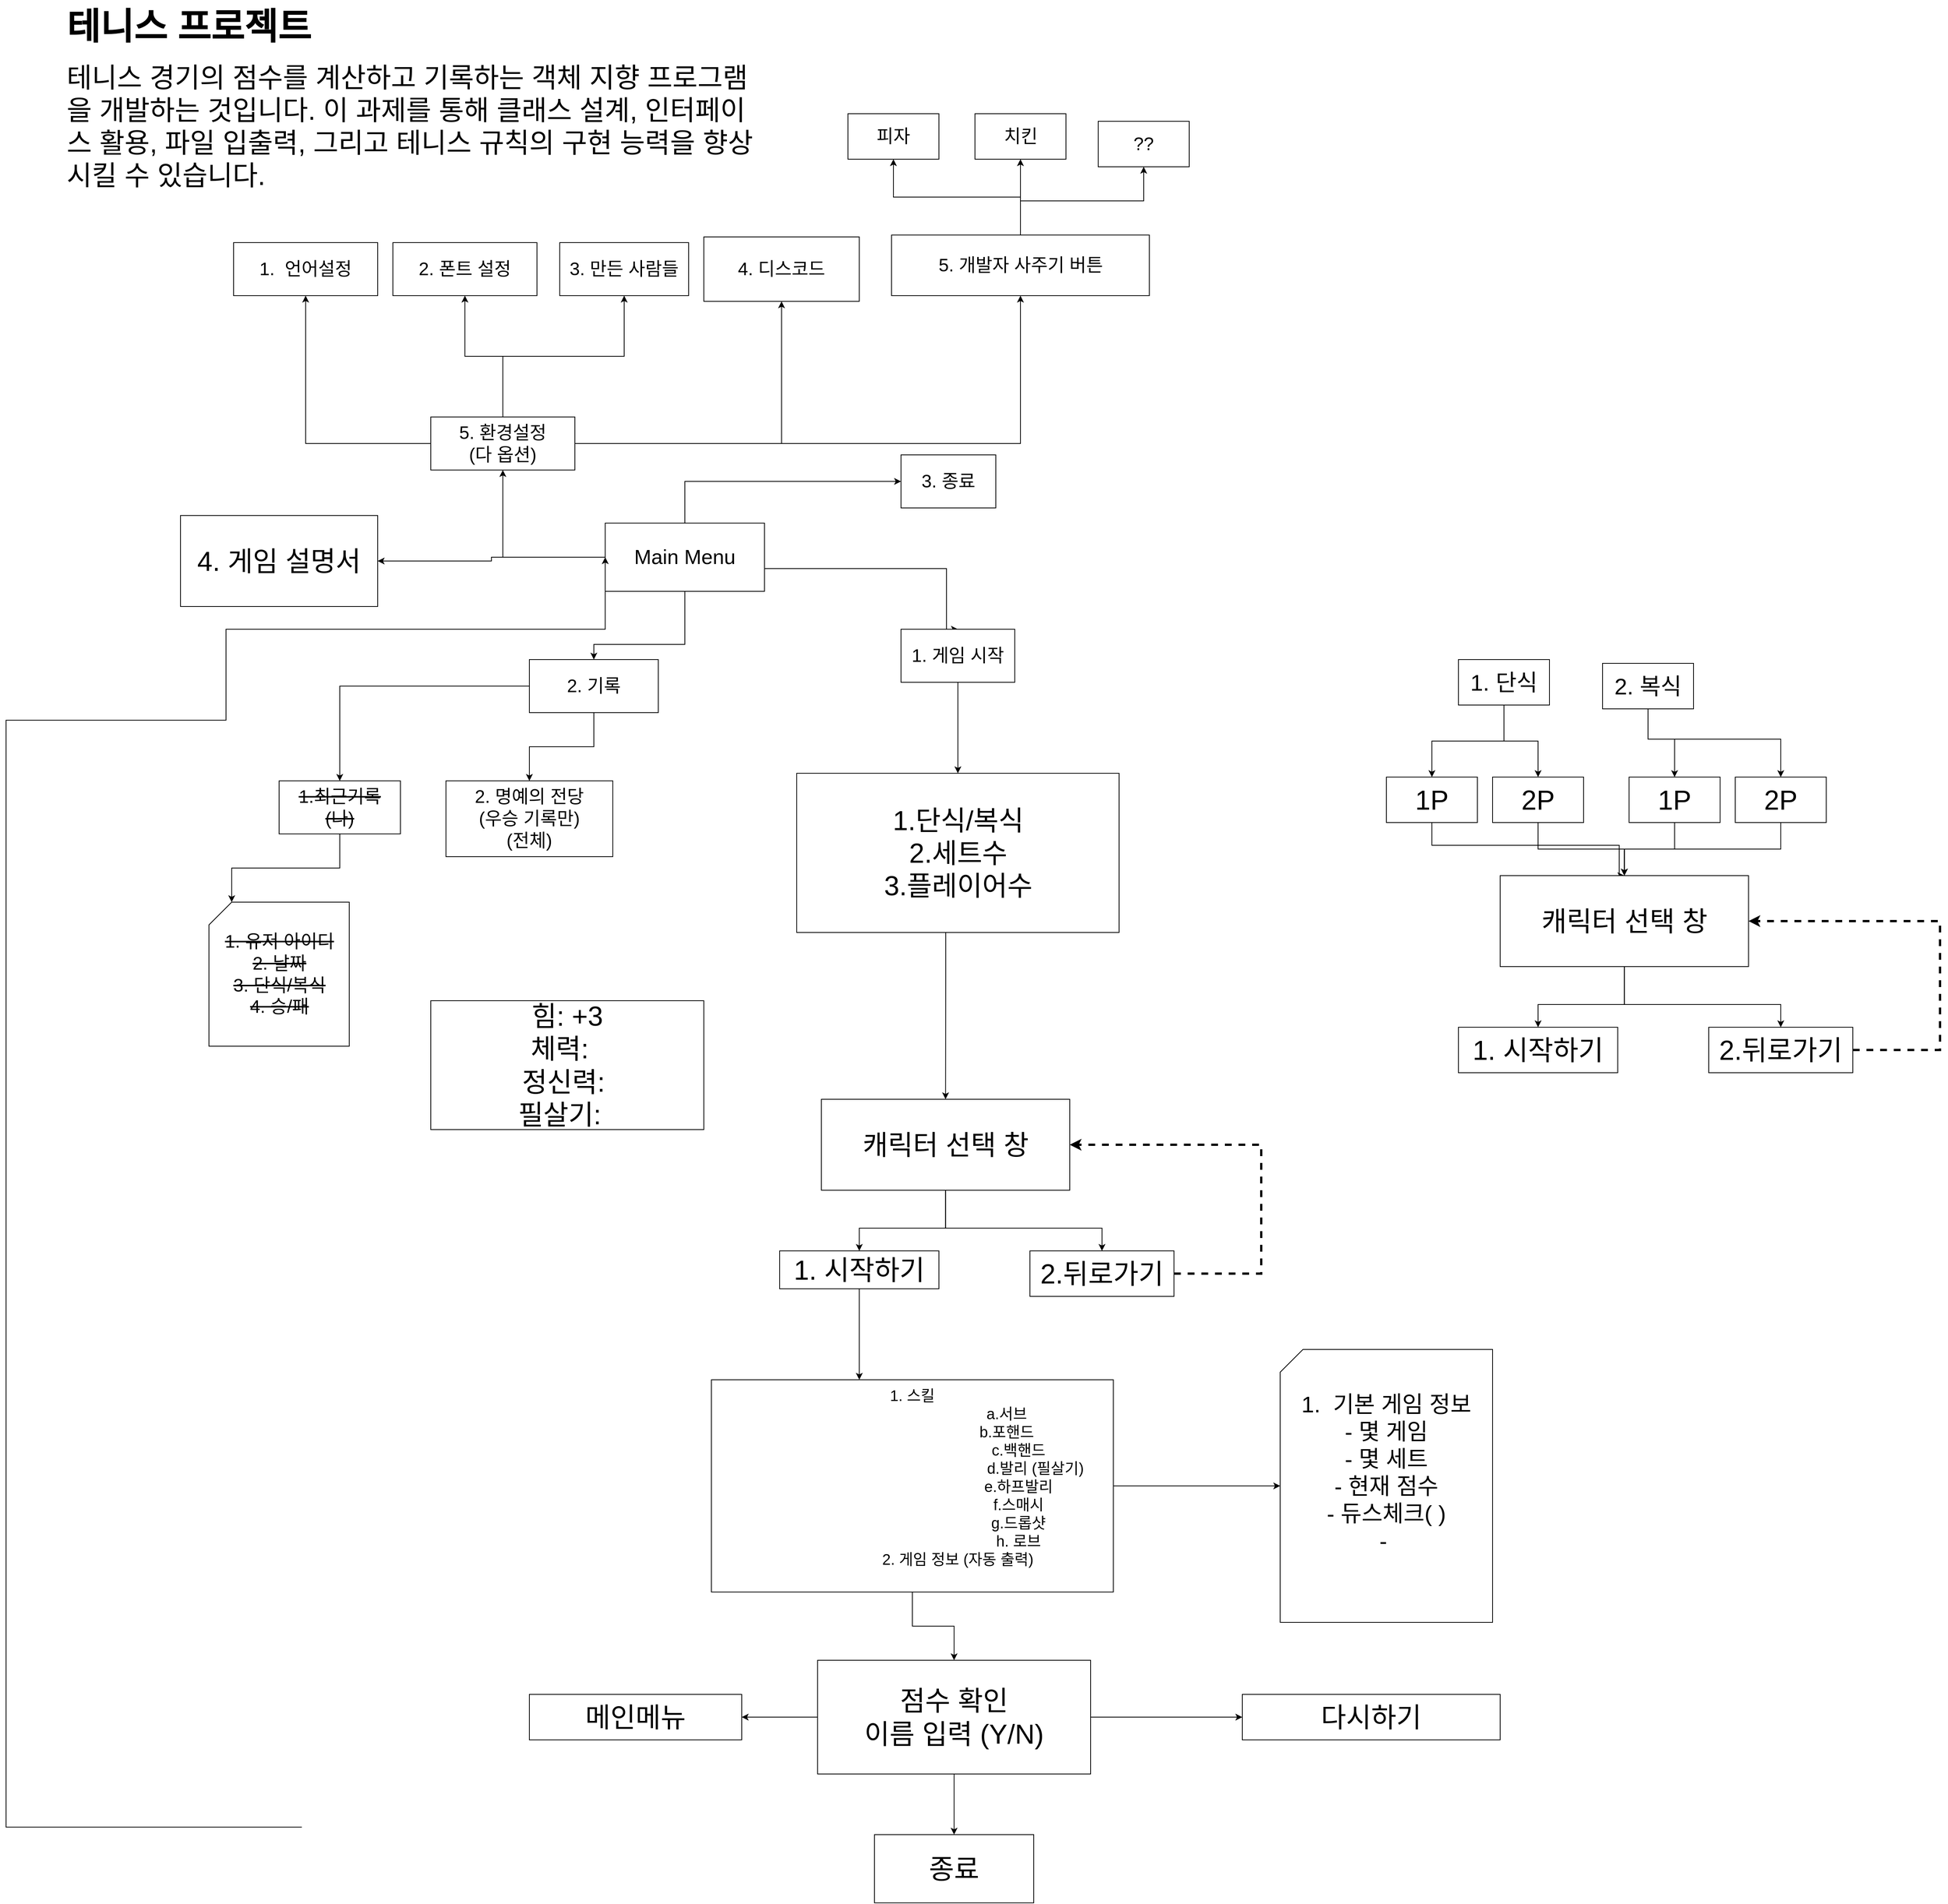 <mxfile version="24.6.5" type="device">
  <diagram name="Page-1" id="LSmw_QEp7wmHTSQ2WaIC">
    <mxGraphModel dx="2891" dy="2327" grid="1" gridSize="10" guides="1" tooltips="1" connect="1" arrows="1" fold="1" page="1" pageScale="1" pageWidth="827" pageHeight="1169" math="0" shadow="0">
      <root>
        <mxCell id="0" />
        <mxCell id="1" parent="0" />
        <mxCell id="KbpGXaWu8zddsX8kKmAL-3" style="edgeStyle=orthogonalEdgeStyle;rounded=0;orthogonalLoop=1;jettySize=auto;html=1;entryX=0.5;entryY=0;entryDx=0;entryDy=0;" edge="1" parent="1" source="KbpGXaWu8zddsX8kKmAL-1" target="KbpGXaWu8zddsX8kKmAL-5">
          <mxGeometry relative="1" as="geometry">
            <mxPoint x="345" y="250" as="targetPoint" />
            <Array as="points">
              <mxPoint x="345" y="230" />
              <mxPoint x="225" y="230" />
            </Array>
          </mxGeometry>
        </mxCell>
        <mxCell id="KbpGXaWu8zddsX8kKmAL-6" style="edgeStyle=orthogonalEdgeStyle;rounded=0;orthogonalLoop=1;jettySize=auto;html=1;exitX=1;exitY=0.5;exitDx=0;exitDy=0;entryX=0.5;entryY=0;entryDx=0;entryDy=0;" edge="1" parent="1" target="KbpGXaWu8zddsX8kKmAL-9">
          <mxGeometry relative="1" as="geometry">
            <mxPoint x="450" y="130" as="sourcePoint" />
            <mxPoint x="680" y="310" as="targetPoint" />
            <Array as="points">
              <mxPoint x="690" y="130" />
              <mxPoint x="690" y="265" />
              <mxPoint x="680" y="265" />
            </Array>
          </mxGeometry>
        </mxCell>
        <mxCell id="KbpGXaWu8zddsX8kKmAL-7" style="edgeStyle=orthogonalEdgeStyle;rounded=0;orthogonalLoop=1;jettySize=auto;html=1;entryX=0;entryY=0.5;entryDx=0;entryDy=0;" edge="1" parent="1" source="KbpGXaWu8zddsX8kKmAL-1" target="KbpGXaWu8zddsX8kKmAL-8">
          <mxGeometry relative="1" as="geometry">
            <mxPoint x="520" y="250" as="targetPoint" />
            <Array as="points">
              <mxPoint x="345" y="15" />
            </Array>
          </mxGeometry>
        </mxCell>
        <mxCell id="KbpGXaWu8zddsX8kKmAL-18" value="" style="edgeStyle=orthogonalEdgeStyle;rounded=0;orthogonalLoop=1;jettySize=auto;html=1;" edge="1" parent="1" source="KbpGXaWu8zddsX8kKmAL-1" target="KbpGXaWu8zddsX8kKmAL-17">
          <mxGeometry relative="1" as="geometry" />
        </mxCell>
        <mxCell id="KbpGXaWu8zddsX8kKmAL-34" style="edgeStyle=orthogonalEdgeStyle;rounded=0;orthogonalLoop=1;jettySize=auto;html=1;" edge="1" parent="1" source="KbpGXaWu8zddsX8kKmAL-1" target="KbpGXaWu8zddsX8kKmAL-35">
          <mxGeometry relative="1" as="geometry">
            <mxPoint x="-160" y="150" as="targetPoint" />
          </mxGeometry>
        </mxCell>
        <mxCell id="KbpGXaWu8zddsX8kKmAL-1" value="&lt;font style=&quot;font-size: 27px;&quot;&gt;Main Menu&lt;/font&gt;" style="rounded=0;whiteSpace=wrap;html=1;" vertex="1" parent="1">
          <mxGeometry x="240" y="70" width="210" height="90" as="geometry" />
        </mxCell>
        <mxCell id="KbpGXaWu8zddsX8kKmAL-13" value="" style="edgeStyle=orthogonalEdgeStyle;rounded=0;orthogonalLoop=1;jettySize=auto;html=1;" edge="1" parent="1" source="KbpGXaWu8zddsX8kKmAL-5" target="KbpGXaWu8zddsX8kKmAL-12">
          <mxGeometry relative="1" as="geometry" />
        </mxCell>
        <mxCell id="KbpGXaWu8zddsX8kKmAL-16" value="" style="edgeStyle=orthogonalEdgeStyle;rounded=0;orthogonalLoop=1;jettySize=auto;html=1;" edge="1" parent="1" source="KbpGXaWu8zddsX8kKmAL-5" target="KbpGXaWu8zddsX8kKmAL-15">
          <mxGeometry relative="1" as="geometry" />
        </mxCell>
        <mxCell id="KbpGXaWu8zddsX8kKmAL-5" value="&lt;font style=&quot;font-size: 24px;&quot;&gt;2. 기록&lt;/font&gt;" style="rounded=0;whiteSpace=wrap;html=1;" vertex="1" parent="1">
          <mxGeometry x="140" y="250" width="170" height="70" as="geometry" />
        </mxCell>
        <mxCell id="KbpGXaWu8zddsX8kKmAL-8" value="&lt;font style=&quot;font-size: 24px;&quot;&gt;3. 종료&lt;/font&gt;" style="rounded=0;whiteSpace=wrap;html=1;" vertex="1" parent="1">
          <mxGeometry x="630" y="-20" width="125" height="70" as="geometry" />
        </mxCell>
        <mxCell id="KbpGXaWu8zddsX8kKmAL-66" style="edgeStyle=orthogonalEdgeStyle;rounded=0;orthogonalLoop=1;jettySize=auto;html=1;entryX=0.5;entryY=0;entryDx=0;entryDy=0;" edge="1" parent="1" source="KbpGXaWu8zddsX8kKmAL-9" target="KbpGXaWu8zddsX8kKmAL-132">
          <mxGeometry relative="1" as="geometry">
            <mxPoint x="705" y="420" as="targetPoint" />
          </mxGeometry>
        </mxCell>
        <mxCell id="KbpGXaWu8zddsX8kKmAL-9" value="&lt;font style=&quot;font-size: 24px;&quot;&gt;1. 게임 시작&lt;/font&gt;" style="rounded=0;whiteSpace=wrap;html=1;" vertex="1" parent="1">
          <mxGeometry x="630" y="210" width="150" height="70" as="geometry" />
        </mxCell>
        <mxCell id="KbpGXaWu8zddsX8kKmAL-12" value="&lt;div&gt;&lt;font style=&quot;font-size: 24px;&quot;&gt;&lt;strike&gt;1.최근기록&lt;/strike&gt;&lt;/font&gt;&lt;/div&gt;&lt;div&gt;&lt;font style=&quot;font-size: 24px;&quot;&gt;&lt;strike&gt;(나)&lt;/strike&gt;&lt;/font&gt;&lt;/div&gt;" style="rounded=0;whiteSpace=wrap;html=1;" vertex="1" parent="1">
          <mxGeometry x="-190" y="410" width="160" height="70" as="geometry" />
        </mxCell>
        <mxCell id="KbpGXaWu8zddsX8kKmAL-15" value="&lt;div style=&quot;font-size: 24px;&quot;&gt;2. 명예의 전당&lt;/div&gt;&lt;div style=&quot;font-size: 24px;&quot;&gt;(우승 기록만)&lt;/div&gt;&lt;div style=&quot;font-size: 24px;&quot;&gt;(전체)&lt;/div&gt;" style="rounded=0;whiteSpace=wrap;html=1;" vertex="1" parent="1">
          <mxGeometry x="30" y="410" width="220" height="100" as="geometry" />
        </mxCell>
        <mxCell id="KbpGXaWu8zddsX8kKmAL-22" value="" style="edgeStyle=orthogonalEdgeStyle;rounded=0;orthogonalLoop=1;jettySize=auto;html=1;" edge="1" parent="1" source="KbpGXaWu8zddsX8kKmAL-17" target="KbpGXaWu8zddsX8kKmAL-21">
          <mxGeometry relative="1" as="geometry" />
        </mxCell>
        <mxCell id="KbpGXaWu8zddsX8kKmAL-25" style="edgeStyle=orthogonalEdgeStyle;rounded=0;orthogonalLoop=1;jettySize=auto;html=1;" edge="1" parent="1" source="KbpGXaWu8zddsX8kKmAL-17" target="KbpGXaWu8zddsX8kKmAL-24">
          <mxGeometry relative="1" as="geometry" />
        </mxCell>
        <mxCell id="KbpGXaWu8zddsX8kKmAL-29" value="" style="edgeStyle=orthogonalEdgeStyle;rounded=0;orthogonalLoop=1;jettySize=auto;html=1;" edge="1" parent="1" source="KbpGXaWu8zddsX8kKmAL-17" target="KbpGXaWu8zddsX8kKmAL-28">
          <mxGeometry relative="1" as="geometry" />
        </mxCell>
        <mxCell id="KbpGXaWu8zddsX8kKmAL-30" style="edgeStyle=orthogonalEdgeStyle;rounded=0;orthogonalLoop=1;jettySize=auto;html=1;" edge="1" parent="1" source="KbpGXaWu8zddsX8kKmAL-17" target="KbpGXaWu8zddsX8kKmAL-31">
          <mxGeometry relative="1" as="geometry">
            <mxPoint x="810" y="-140.0" as="targetPoint" />
          </mxGeometry>
        </mxCell>
        <mxCell id="KbpGXaWu8zddsX8kKmAL-36" style="edgeStyle=orthogonalEdgeStyle;rounded=0;orthogonalLoop=1;jettySize=auto;html=1;" edge="1" parent="1" source="KbpGXaWu8zddsX8kKmAL-17" target="KbpGXaWu8zddsX8kKmAL-37">
          <mxGeometry relative="1" as="geometry">
            <mxPoint x="720" y="-220.0" as="targetPoint" />
          </mxGeometry>
        </mxCell>
        <mxCell id="KbpGXaWu8zddsX8kKmAL-17" value="&lt;span style=&quot;font-size: 24px;&quot;&gt;5. 환경설정&lt;/span&gt;&lt;div&gt;&lt;span style=&quot;font-size: 24px;&quot;&gt;(다 옵션)&lt;/span&gt;&lt;/div&gt;" style="rounded=0;whiteSpace=wrap;html=1;" vertex="1" parent="1">
          <mxGeometry x="10" y="-70" width="190" height="70" as="geometry" />
        </mxCell>
        <mxCell id="KbpGXaWu8zddsX8kKmAL-21" value="&lt;font style=&quot;font-size: 24px;&quot;&gt;1.&amp;nbsp; 언어설정&lt;/font&gt;" style="rounded=0;whiteSpace=wrap;html=1;" vertex="1" parent="1">
          <mxGeometry x="-250" y="-300" width="190" height="70" as="geometry" />
        </mxCell>
        <mxCell id="KbpGXaWu8zddsX8kKmAL-24" value="&lt;font style=&quot;font-size: 24px;&quot;&gt;2. 폰트 설정&lt;/font&gt;" style="rounded=0;whiteSpace=wrap;html=1;" vertex="1" parent="1">
          <mxGeometry x="-40" y="-300" width="190" height="70" as="geometry" />
        </mxCell>
        <mxCell id="KbpGXaWu8zddsX8kKmAL-28" value="&lt;font style=&quot;font-size: 24px;&quot;&gt;3. 만든 사람들&lt;/font&gt;" style="whiteSpace=wrap;html=1;rounded=0;" vertex="1" parent="1">
          <mxGeometry x="180" y="-300" width="170" height="70" as="geometry" />
        </mxCell>
        <mxCell id="KbpGXaWu8zddsX8kKmAL-31" value="&lt;font style=&quot;font-size: 24px;&quot;&gt;4. 디스코드&lt;/font&gt;" style="rounded=0;whiteSpace=wrap;html=1;" vertex="1" parent="1">
          <mxGeometry x="370" y="-307.5" width="205" height="85" as="geometry" />
        </mxCell>
        <mxCell id="KbpGXaWu8zddsX8kKmAL-35" value="&lt;font style=&quot;font-size: 36px;&quot;&gt;4. 게임 설명서&lt;/font&gt;" style="rounded=0;whiteSpace=wrap;html=1;" vertex="1" parent="1">
          <mxGeometry x="-320" y="60" width="260" height="120" as="geometry" />
        </mxCell>
        <mxCell id="KbpGXaWu8zddsX8kKmAL-40" style="edgeStyle=orthogonalEdgeStyle;rounded=0;orthogonalLoop=1;jettySize=auto;html=1;" edge="1" parent="1" source="KbpGXaWu8zddsX8kKmAL-37" target="KbpGXaWu8zddsX8kKmAL-41">
          <mxGeometry relative="1" as="geometry">
            <mxPoint x="620" y="-440" as="targetPoint" />
          </mxGeometry>
        </mxCell>
        <mxCell id="KbpGXaWu8zddsX8kKmAL-42" style="edgeStyle=orthogonalEdgeStyle;rounded=0;orthogonalLoop=1;jettySize=auto;html=1;" edge="1" parent="1" source="KbpGXaWu8zddsX8kKmAL-37" target="KbpGXaWu8zddsX8kKmAL-43">
          <mxGeometry relative="1" as="geometry">
            <mxPoint x="787.5" y="-420.0" as="targetPoint" />
          </mxGeometry>
        </mxCell>
        <mxCell id="KbpGXaWu8zddsX8kKmAL-44" style="edgeStyle=orthogonalEdgeStyle;rounded=0;orthogonalLoop=1;jettySize=auto;html=1;" edge="1" parent="1" source="KbpGXaWu8zddsX8kKmAL-37" target="KbpGXaWu8zddsX8kKmAL-45">
          <mxGeometry relative="1" as="geometry">
            <mxPoint x="940" y="-410.0" as="targetPoint" />
          </mxGeometry>
        </mxCell>
        <mxCell id="KbpGXaWu8zddsX8kKmAL-37" value="&lt;font style=&quot;font-size: 24px;&quot;&gt;5. 개발자 사주기 버튼&lt;/font&gt;" style="rounded=0;whiteSpace=wrap;html=1;" vertex="1" parent="1">
          <mxGeometry x="617.5" y="-310" width="340" height="80" as="geometry" />
        </mxCell>
        <mxCell id="KbpGXaWu8zddsX8kKmAL-41" value="&lt;font style=&quot;font-size: 24px;&quot;&gt;피자&lt;/font&gt;" style="rounded=0;whiteSpace=wrap;html=1;" vertex="1" parent="1">
          <mxGeometry x="560" y="-470" width="120" height="60" as="geometry" />
        </mxCell>
        <mxCell id="KbpGXaWu8zddsX8kKmAL-43" value="&lt;font style=&quot;font-size: 24px;&quot;&gt;치킨&lt;/font&gt;" style="rounded=0;whiteSpace=wrap;html=1;" vertex="1" parent="1">
          <mxGeometry x="727.5" y="-470.0" width="120" height="60" as="geometry" />
        </mxCell>
        <mxCell id="KbpGXaWu8zddsX8kKmAL-45" value="&lt;font style=&quot;font-size: 24px;&quot;&gt;??&lt;/font&gt;" style="rounded=0;whiteSpace=wrap;html=1;" vertex="1" parent="1">
          <mxGeometry x="890" y="-460.0" width="120" height="60" as="geometry" />
        </mxCell>
        <mxCell id="KbpGXaWu8zddsX8kKmAL-48" value="&lt;font style=&quot;font-size: 24px;&quot;&gt;&lt;strike&gt;1. 유저 아이디&lt;/strike&gt;&lt;/font&gt;&lt;div&gt;&lt;font style=&quot;font-size: 24px;&quot;&gt;&lt;strike&gt;2. 날짜&lt;/strike&gt;&lt;/font&gt;&lt;/div&gt;&lt;div&gt;&lt;font style=&quot;font-size: 24px;&quot;&gt;&lt;strike&gt;3. 단식/복식&lt;/strike&gt;&lt;/font&gt;&lt;/div&gt;&lt;div&gt;&lt;font style=&quot;font-size: 24px;&quot;&gt;&lt;strike&gt;4. 승/패&lt;/strike&gt;&lt;/font&gt;&lt;/div&gt;" style="shape=card;whiteSpace=wrap;html=1;" vertex="1" parent="1">
          <mxGeometry x="-282.5" y="570" width="185" height="190" as="geometry" />
        </mxCell>
        <mxCell id="KbpGXaWu8zddsX8kKmAL-49" style="edgeStyle=orthogonalEdgeStyle;rounded=0;orthogonalLoop=1;jettySize=auto;html=1;entryX=0;entryY=0;entryDx=30;entryDy=0;entryPerimeter=0;" edge="1" parent="1" source="KbpGXaWu8zddsX8kKmAL-12" target="KbpGXaWu8zddsX8kKmAL-48">
          <mxGeometry relative="1" as="geometry" />
        </mxCell>
        <mxCell id="KbpGXaWu8zddsX8kKmAL-53" value="&lt;h1 style=&quot;margin-top: 0px;&quot;&gt;&lt;span style=&quot;font-size: 48px;&quot;&gt;테니스 프로젝트&lt;/span&gt;&lt;/h1&gt;&lt;p&gt;&lt;span style=&quot;font-size: 36px;&quot;&gt;테니스 경기의 점수를 계산하고 기록하는 객체 지향 프로그램을 개발하는 것입니다. 이 과제를 통해 클래스 설계, 인터페이스 활용, 파일 입출력, 그리고 테니스 규칙의 구현 능력을 향상시킬 수 있습니다.&lt;/span&gt;&lt;br&gt;&lt;/p&gt;" style="text;html=1;whiteSpace=wrap;overflow=hidden;rounded=0;" vertex="1" parent="1">
          <mxGeometry x="-472.5" y="-620" width="922.5" height="270" as="geometry" />
        </mxCell>
        <mxCell id="KbpGXaWu8zddsX8kKmAL-77" value="&lt;div&gt;&lt;font style=&quot;font-size: 36px;&quot;&gt;&lt;br&gt;&lt;/font&gt;&lt;/div&gt;&lt;font style=&quot;font-size: 36px;&quot;&gt;힘: +3&lt;/font&gt;&lt;div style=&quot;font-size: 36px;&quot;&gt;&lt;font style=&quot;font-size: 36px;&quot;&gt;체력:&amp;nbsp;&amp;nbsp;&lt;/font&gt;&lt;/div&gt;&lt;div style=&quot;font-size: 36px;&quot;&gt;&lt;font style=&quot;font-size: 36px;&quot;&gt;정신력:&amp;nbsp;&lt;/font&gt;&lt;/div&gt;&lt;div style=&quot;font-size: 36px;&quot;&gt;&lt;span style=&quot;background-color: initial;&quot;&gt;필살기:&amp;nbsp;&amp;nbsp;&lt;/span&gt;&lt;/div&gt;&lt;div style=&quot;font-size: 36px;&quot;&gt;&lt;font style=&quot;font-size: 36px;&quot;&gt;&lt;br&gt;&lt;/font&gt;&lt;/div&gt;" style="whiteSpace=wrap;html=1;" vertex="1" parent="1">
          <mxGeometry x="10" y="700" width="360" height="170" as="geometry" />
        </mxCell>
        <mxCell id="KbpGXaWu8zddsX8kKmAL-85" style="edgeStyle=orthogonalEdgeStyle;rounded=0;orthogonalLoop=1;jettySize=auto;html=1;" edge="1" parent="1" source="KbpGXaWu8zddsX8kKmAL-78" target="KbpGXaWu8zddsX8kKmAL-86">
          <mxGeometry relative="1" as="geometry">
            <mxPoint x="585" y="1080" as="targetPoint" />
            <Array as="points">
              <mxPoint x="689" y="1000" />
              <mxPoint x="575" y="1000" />
            </Array>
          </mxGeometry>
        </mxCell>
        <mxCell id="KbpGXaWu8zddsX8kKmAL-89" style="edgeStyle=orthogonalEdgeStyle;rounded=0;orthogonalLoop=1;jettySize=auto;html=1;entryX=0.5;entryY=0;entryDx=0;entryDy=0;" edge="1" parent="1" source="KbpGXaWu8zddsX8kKmAL-78" target="KbpGXaWu8zddsX8kKmAL-90">
          <mxGeometry relative="1" as="geometry">
            <mxPoint x="1185" y="1070" as="targetPoint" />
            <Array as="points">
              <mxPoint x="689" y="1000" />
              <mxPoint x="895" y="1000" />
            </Array>
          </mxGeometry>
        </mxCell>
        <mxCell id="KbpGXaWu8zddsX8kKmAL-78" value="&lt;font style=&quot;font-size: 36px;&quot;&gt;캐릭터 선택 창&lt;/font&gt;" style="whiteSpace=wrap;html=1;" vertex="1" parent="1">
          <mxGeometry x="525" y="830" width="327.5" height="120" as="geometry" />
        </mxCell>
        <mxCell id="KbpGXaWu8zddsX8kKmAL-136" style="edgeStyle=orthogonalEdgeStyle;rounded=0;orthogonalLoop=1;jettySize=auto;html=1;" edge="1" parent="1" source="KbpGXaWu8zddsX8kKmAL-86" target="KbpGXaWu8zddsX8kKmAL-137">
          <mxGeometry relative="1" as="geometry">
            <mxPoint x="575" y="1370" as="targetPoint" />
            <Array as="points">
              <mxPoint x="575" y="1230" />
              <mxPoint x="580" y="1230" />
            </Array>
          </mxGeometry>
        </mxCell>
        <mxCell id="KbpGXaWu8zddsX8kKmAL-86" value="&lt;font style=&quot;font-size: 36px;&quot;&gt;1. 시작하기&lt;/font&gt;" style="rounded=0;whiteSpace=wrap;html=1;" vertex="1" parent="1">
          <mxGeometry x="470" y="1030" width="210" height="50" as="geometry" />
        </mxCell>
        <mxCell id="KbpGXaWu8zddsX8kKmAL-91" style="edgeStyle=orthogonalEdgeStyle;rounded=0;orthogonalLoop=1;jettySize=auto;html=1;entryX=1;entryY=0.5;entryDx=0;entryDy=0;strokeWidth=3;dashed=1;" edge="1" parent="1" source="KbpGXaWu8zddsX8kKmAL-90" target="KbpGXaWu8zddsX8kKmAL-78">
          <mxGeometry relative="1" as="geometry">
            <Array as="points">
              <mxPoint x="1105" y="1060" />
              <mxPoint x="1105" y="890" />
            </Array>
          </mxGeometry>
        </mxCell>
        <mxCell id="KbpGXaWu8zddsX8kKmAL-90" value="&lt;font style=&quot;font-size: 36px;&quot;&gt;2.뒤로가기&lt;/font&gt;" style="rounded=0;whiteSpace=wrap;html=1;" vertex="1" parent="1">
          <mxGeometry x="800" y="1030" width="190" height="60" as="geometry" />
        </mxCell>
        <mxCell id="KbpGXaWu8zddsX8kKmAL-112" style="edgeStyle=orthogonalEdgeStyle;rounded=0;orthogonalLoop=1;jettySize=auto;html=1;" edge="1" parent="1" source="KbpGXaWu8zddsX8kKmAL-114" target="KbpGXaWu8zddsX8kKmAL-119">
          <mxGeometry relative="1" as="geometry" />
        </mxCell>
        <mxCell id="KbpGXaWu8zddsX8kKmAL-113" style="edgeStyle=orthogonalEdgeStyle;rounded=0;orthogonalLoop=1;jettySize=auto;html=1;" edge="1" parent="1" source="KbpGXaWu8zddsX8kKmAL-114" target="KbpGXaWu8zddsX8kKmAL-121">
          <mxGeometry relative="1" as="geometry" />
        </mxCell>
        <mxCell id="KbpGXaWu8zddsX8kKmAL-114" value="&lt;font style=&quot;font-size: 30px;&quot;&gt;1. 단식&lt;/font&gt;" style="rounded=0;whiteSpace=wrap;html=1;" vertex="1" parent="1">
          <mxGeometry x="1365" y="250" width="120" height="60" as="geometry" />
        </mxCell>
        <mxCell id="KbpGXaWu8zddsX8kKmAL-115" style="edgeStyle=orthogonalEdgeStyle;rounded=0;orthogonalLoop=1;jettySize=auto;html=1;entryX=0.5;entryY=0;entryDx=0;entryDy=0;" edge="1" parent="1" source="KbpGXaWu8zddsX8kKmAL-117" target="KbpGXaWu8zddsX8kKmAL-123">
          <mxGeometry relative="1" as="geometry">
            <Array as="points">
              <mxPoint x="1615" y="355" />
              <mxPoint x="1650" y="355" />
            </Array>
          </mxGeometry>
        </mxCell>
        <mxCell id="KbpGXaWu8zddsX8kKmAL-116" style="edgeStyle=orthogonalEdgeStyle;rounded=0;orthogonalLoop=1;jettySize=auto;html=1;entryX=0.5;entryY=0;entryDx=0;entryDy=0;" edge="1" parent="1" source="KbpGXaWu8zddsX8kKmAL-117" target="KbpGXaWu8zddsX8kKmAL-125">
          <mxGeometry relative="1" as="geometry">
            <Array as="points">
              <mxPoint x="1615" y="355" />
              <mxPoint x="1790" y="355" />
            </Array>
          </mxGeometry>
        </mxCell>
        <mxCell id="KbpGXaWu8zddsX8kKmAL-117" value="&lt;font style=&quot;font-size: 30px;&quot;&gt;2. 복식&lt;/font&gt;" style="rounded=0;whiteSpace=wrap;html=1;" vertex="1" parent="1">
          <mxGeometry x="1555" y="255" width="120" height="60" as="geometry" />
        </mxCell>
        <mxCell id="KbpGXaWu8zddsX8kKmAL-118" style="edgeStyle=orthogonalEdgeStyle;rounded=0;orthogonalLoop=1;jettySize=auto;html=1;entryX=0.5;entryY=0;entryDx=0;entryDy=0;" edge="1" parent="1" source="KbpGXaWu8zddsX8kKmAL-119" target="KbpGXaWu8zddsX8kKmAL-128">
          <mxGeometry relative="1" as="geometry">
            <Array as="points">
              <mxPoint x="1330" y="495" />
              <mxPoint x="1577" y="495" />
            </Array>
          </mxGeometry>
        </mxCell>
        <mxCell id="KbpGXaWu8zddsX8kKmAL-119" value="&lt;font style=&quot;font-size: 36px;&quot;&gt;1P&lt;/font&gt;" style="rounded=0;whiteSpace=wrap;html=1;" vertex="1" parent="1">
          <mxGeometry x="1270" y="405" width="120" height="60" as="geometry" />
        </mxCell>
        <mxCell id="KbpGXaWu8zddsX8kKmAL-120" style="edgeStyle=orthogonalEdgeStyle;rounded=0;orthogonalLoop=1;jettySize=auto;html=1;entryX=0.5;entryY=0;entryDx=0;entryDy=0;" edge="1" parent="1" source="KbpGXaWu8zddsX8kKmAL-121" target="KbpGXaWu8zddsX8kKmAL-128">
          <mxGeometry relative="1" as="geometry" />
        </mxCell>
        <mxCell id="KbpGXaWu8zddsX8kKmAL-121" value="&lt;font style=&quot;font-size: 36px;&quot;&gt;2P&lt;/font&gt;" style="rounded=0;whiteSpace=wrap;html=1;" vertex="1" parent="1">
          <mxGeometry x="1410" y="405" width="120" height="60" as="geometry" />
        </mxCell>
        <mxCell id="KbpGXaWu8zddsX8kKmAL-122" style="edgeStyle=orthogonalEdgeStyle;rounded=0;orthogonalLoop=1;jettySize=auto;html=1;entryX=0.5;entryY=0;entryDx=0;entryDy=0;" edge="1" parent="1" source="KbpGXaWu8zddsX8kKmAL-123" target="KbpGXaWu8zddsX8kKmAL-128">
          <mxGeometry relative="1" as="geometry" />
        </mxCell>
        <mxCell id="KbpGXaWu8zddsX8kKmAL-123" value="&lt;font style=&quot;font-size: 36px;&quot;&gt;1P&lt;/font&gt;" style="rounded=0;whiteSpace=wrap;html=1;" vertex="1" parent="1">
          <mxGeometry x="1590" y="405" width="120" height="60" as="geometry" />
        </mxCell>
        <mxCell id="KbpGXaWu8zddsX8kKmAL-124" style="edgeStyle=orthogonalEdgeStyle;rounded=0;orthogonalLoop=1;jettySize=auto;html=1;" edge="1" parent="1" source="KbpGXaWu8zddsX8kKmAL-125" target="KbpGXaWu8zddsX8kKmAL-128">
          <mxGeometry relative="1" as="geometry" />
        </mxCell>
        <mxCell id="KbpGXaWu8zddsX8kKmAL-125" value="&lt;font style=&quot;font-size: 36px;&quot;&gt;2P&lt;/font&gt;" style="rounded=0;whiteSpace=wrap;html=1;" vertex="1" parent="1">
          <mxGeometry x="1730" y="405" width="120" height="60" as="geometry" />
        </mxCell>
        <mxCell id="KbpGXaWu8zddsX8kKmAL-126" style="edgeStyle=orthogonalEdgeStyle;rounded=0;orthogonalLoop=1;jettySize=auto;html=1;" edge="1" parent="1" source="KbpGXaWu8zddsX8kKmAL-128" target="KbpGXaWu8zddsX8kKmAL-129">
          <mxGeometry relative="1" as="geometry">
            <mxPoint x="1480" y="785" as="targetPoint" />
            <Array as="points">
              <mxPoint x="1584" y="705" />
              <mxPoint x="1470" y="705" />
            </Array>
          </mxGeometry>
        </mxCell>
        <mxCell id="KbpGXaWu8zddsX8kKmAL-127" style="edgeStyle=orthogonalEdgeStyle;rounded=0;orthogonalLoop=1;jettySize=auto;html=1;entryX=0.5;entryY=0;entryDx=0;entryDy=0;" edge="1" parent="1" source="KbpGXaWu8zddsX8kKmAL-128" target="KbpGXaWu8zddsX8kKmAL-131">
          <mxGeometry relative="1" as="geometry">
            <mxPoint x="2080" y="775" as="targetPoint" />
            <Array as="points">
              <mxPoint x="1584" y="705" />
              <mxPoint x="1790" y="705" />
            </Array>
          </mxGeometry>
        </mxCell>
        <mxCell id="KbpGXaWu8zddsX8kKmAL-128" value="&lt;font style=&quot;font-size: 36px;&quot;&gt;캐릭터 선택 창&lt;/font&gt;" style="whiteSpace=wrap;html=1;" vertex="1" parent="1">
          <mxGeometry x="1420" y="535" width="327.5" height="120" as="geometry" />
        </mxCell>
        <mxCell id="KbpGXaWu8zddsX8kKmAL-129" value="&lt;font style=&quot;font-size: 36px;&quot;&gt;1. 시작하기&lt;/font&gt;" style="rounded=0;whiteSpace=wrap;html=1;" vertex="1" parent="1">
          <mxGeometry x="1365" y="735" width="210" height="60" as="geometry" />
        </mxCell>
        <mxCell id="KbpGXaWu8zddsX8kKmAL-130" style="edgeStyle=orthogonalEdgeStyle;rounded=0;orthogonalLoop=1;jettySize=auto;html=1;entryX=1;entryY=0.5;entryDx=0;entryDy=0;strokeWidth=3;dashed=1;" edge="1" parent="1" source="KbpGXaWu8zddsX8kKmAL-131" target="KbpGXaWu8zddsX8kKmAL-128">
          <mxGeometry relative="1" as="geometry">
            <Array as="points">
              <mxPoint x="2000" y="765" />
              <mxPoint x="2000" y="595" />
            </Array>
          </mxGeometry>
        </mxCell>
        <mxCell id="KbpGXaWu8zddsX8kKmAL-131" value="&lt;font style=&quot;font-size: 36px;&quot;&gt;2.뒤로가기&lt;/font&gt;" style="rounded=0;whiteSpace=wrap;html=1;" vertex="1" parent="1">
          <mxGeometry x="1695" y="735" width="190" height="60" as="geometry" />
        </mxCell>
        <mxCell id="KbpGXaWu8zddsX8kKmAL-135" style="edgeStyle=orthogonalEdgeStyle;rounded=0;orthogonalLoop=1;jettySize=auto;html=1;entryX=0.5;entryY=0;entryDx=0;entryDy=0;" edge="1" parent="1" source="KbpGXaWu8zddsX8kKmAL-132" target="KbpGXaWu8zddsX8kKmAL-78">
          <mxGeometry relative="1" as="geometry">
            <mxPoint x="712.5" y="710" as="targetPoint" />
            <Array as="points">
              <mxPoint x="689" y="670" />
              <mxPoint x="689" y="670" />
            </Array>
          </mxGeometry>
        </mxCell>
        <mxCell id="KbpGXaWu8zddsX8kKmAL-132" value="&lt;font style=&quot;font-size: 36px;&quot;&gt;1.단식/복식&lt;/font&gt;&lt;div&gt;&lt;span style=&quot;font-size: 36px;&quot;&gt;2.세트수&lt;br&gt;&lt;/span&gt;&lt;div&gt;&lt;font style=&quot;font-size: 36px;&quot;&gt;3.플레이어수&lt;/font&gt;&lt;/div&gt;&lt;/div&gt;" style="rounded=0;whiteSpace=wrap;html=1;" vertex="1" parent="1">
          <mxGeometry x="492.5" y="400" width="425" height="210" as="geometry" />
        </mxCell>
        <mxCell id="KbpGXaWu8zddsX8kKmAL-138" style="edgeStyle=orthogonalEdgeStyle;rounded=0;orthogonalLoop=1;jettySize=auto;html=1;" edge="1" parent="1" source="KbpGXaWu8zddsX8kKmAL-137" target="KbpGXaWu8zddsX8kKmAL-139">
          <mxGeometry relative="1" as="geometry">
            <mxPoint x="620" y="1870" as="targetPoint" />
          </mxGeometry>
        </mxCell>
        <mxCell id="KbpGXaWu8zddsX8kKmAL-148" style="edgeStyle=orthogonalEdgeStyle;rounded=0;orthogonalLoop=1;jettySize=auto;html=1;" edge="1" parent="1" source="KbpGXaWu8zddsX8kKmAL-137" target="KbpGXaWu8zddsX8kKmAL-149">
          <mxGeometry relative="1" as="geometry">
            <mxPoint x="1170" y="1340" as="targetPoint" />
          </mxGeometry>
        </mxCell>
        <mxCell id="KbpGXaWu8zddsX8kKmAL-137" value="&lt;font style=&quot;font-size: 20px;&quot;&gt;1. 스킬&lt;br&gt;&lt;/font&gt;&lt;blockquote style=&quot;margin: 0 0 0 40px; border: none; padding: 0px;&quot;&gt;&lt;blockquote style=&quot;margin: 0 0 0 40px; border: none; padding: 0px;&quot;&gt;&lt;blockquote style=&quot;margin: 0 0 0 40px; border: none; padding: 0px;&quot;&gt;&lt;blockquote style=&quot;margin: 0 0 0 40px; border: none; padding: 0px;&quot;&gt;&lt;div style=&quot;font-size: 20px;&quot;&gt;&lt;font style=&quot;font-size: 20px;&quot;&gt;&amp;nbsp;&lt;span style=&quot;white-space: pre;&quot;&gt;&#x9;&lt;span style=&quot;white-space: pre;&quot;&gt;&#x9;&lt;/span&gt;&lt;/span&gt;a.서브&lt;/font&gt;&lt;/div&gt;&lt;/blockquote&gt;&lt;/blockquote&gt;&lt;/blockquote&gt;&lt;blockquote style=&quot;margin: 0 0 0 40px; border: none; padding: 0px;&quot;&gt;&lt;blockquote style=&quot;margin: 0 0 0 40px; border: none; padding: 0px;&quot;&gt;&lt;blockquote style=&quot;margin: 0 0 0 40px; border: none; padding: 0px;&quot;&gt;&lt;div style=&quot;font-size: 20px;&quot;&gt;&lt;font style=&quot;font-size: 20px;&quot;&gt;&lt;span style=&quot;white-space: pre;&quot;&gt;&#x9;&lt;/span&gt;&lt;span style=&quot;white-space: pre;&quot;&gt;&#x9;&lt;/span&gt;b.포핸드&lt;/font&gt;&lt;/div&gt;&lt;/blockquote&gt;&lt;/blockquote&gt;&lt;/blockquote&gt;&lt;blockquote style=&quot;margin: 0 0 0 40px; border: none; padding: 0px;&quot;&gt;&lt;blockquote style=&quot;margin: 0 0 0 40px; border: none; padding: 0px;&quot;&gt;&lt;blockquote style=&quot;margin: 0 0 0 40px; border: none; padding: 0px;&quot;&gt;&lt;blockquote style=&quot;margin: 0px 0px 0px 40px; border: none; padding: 0px; font-size: 20px;&quot;&gt;&lt;blockquote style=&quot;margin: 0 0 0 40px; border: none; padding: 0px;&quot;&gt;&lt;blockquote style=&quot;margin: 0 0 0 40px; border: none; padding: 0px;&quot;&gt;&lt;div style=&quot;&quot;&gt;&lt;font style=&quot;font-size: 20px;&quot;&gt;c.백핸드&lt;/font&gt;&lt;/div&gt;&lt;/blockquote&gt;&lt;/blockquote&gt;&lt;/blockquote&gt;&lt;/blockquote&gt;&lt;/blockquote&gt;&lt;/blockquote&gt;&lt;blockquote style=&quot;margin: 0 0 0 40px; border: none; padding: 0px;&quot;&gt;&lt;blockquote style=&quot;margin: 0 0 0 40px; border: none; padding: 0px;&quot;&gt;&lt;blockquote style=&quot;margin: 0 0 0 40px; border: none; padding: 0px;&quot;&gt;&lt;blockquote style=&quot;margin: 0px 0px 0px 40px; border: none; padding: 0px; font-size: 20px;&quot;&gt;&lt;blockquote style=&quot;margin: 0 0 0 40px; border: none; padding: 0px;&quot;&gt;&lt;blockquote style=&quot;margin: 0 0 0 40px; border: none; padding: 0px;&quot;&gt;&lt;div style=&quot;&quot;&gt;&lt;font style=&quot;font-size: 20px;&quot;&gt;&lt;span style=&quot;white-space: pre;&quot;&gt;&#x9;&lt;/span&gt;d.발리 (필살기)&lt;/font&gt;&lt;/div&gt;&lt;/blockquote&gt;&lt;/blockquote&gt;&lt;/blockquote&gt;&lt;/blockquote&gt;&lt;/blockquote&gt;&lt;/blockquote&gt;&lt;blockquote style=&quot;margin: 0 0 0 40px; border: none; padding: 0px;&quot;&gt;&lt;blockquote style=&quot;margin: 0 0 0 40px; border: none; padding: 0px;&quot;&gt;&lt;blockquote style=&quot;margin: 0 0 0 40px; border: none; padding: 0px;&quot;&gt;&lt;blockquote style=&quot;margin: 0px 0px 0px 40px; border: none; padding: 0px; font-size: 20px;&quot;&gt;&lt;blockquote style=&quot;margin: 0 0 0 40px; border: none; padding: 0px;&quot;&gt;&lt;blockquote style=&quot;margin: 0 0 0 40px; border: none; padding: 0px;&quot;&gt;&lt;div style=&quot;&quot;&gt;&lt;font style=&quot;font-size: 20px;&quot;&gt;e.하프발리&lt;/font&gt;&lt;/div&gt;&lt;/blockquote&gt;&lt;/blockquote&gt;&lt;/blockquote&gt;&lt;/blockquote&gt;&lt;/blockquote&gt;&lt;/blockquote&gt;&lt;blockquote style=&quot;margin: 0 0 0 40px; border: none; padding: 0px;&quot;&gt;&lt;blockquote style=&quot;margin: 0 0 0 40px; border: none; padding: 0px;&quot;&gt;&lt;blockquote style=&quot;margin: 0 0 0 40px; border: none; padding: 0px;&quot;&gt;&lt;blockquote style=&quot;margin: 0px 0px 0px 40px; border: none; padding: 0px; font-size: 20px;&quot;&gt;&lt;blockquote style=&quot;margin: 0 0 0 40px; border: none; padding: 0px;&quot;&gt;&lt;blockquote style=&quot;margin: 0 0 0 40px; border: none; padding: 0px;&quot;&gt;&lt;div style=&quot;&quot;&gt;&lt;font style=&quot;font-size: 20px;&quot;&gt;f.스매시&lt;/font&gt;&lt;/div&gt;&lt;/blockquote&gt;&lt;/blockquote&gt;&lt;/blockquote&gt;&lt;/blockquote&gt;&lt;/blockquote&gt;&lt;/blockquote&gt;&lt;blockquote style=&quot;margin: 0 0 0 40px; border: none; padding: 0px;&quot;&gt;&lt;blockquote style=&quot;margin: 0 0 0 40px; border: none; padding: 0px;&quot;&gt;&lt;blockquote style=&quot;margin: 0 0 0 40px; border: none; padding: 0px;&quot;&gt;&lt;blockquote style=&quot;margin: 0px 0px 0px 40px; border: none; padding: 0px; font-size: 20px;&quot;&gt;&lt;blockquote style=&quot;margin: 0 0 0 40px; border: none; padding: 0px;&quot;&gt;&lt;blockquote style=&quot;margin: 0 0 0 40px; border: none; padding: 0px;&quot;&gt;&lt;div style=&quot;&quot;&gt;&lt;font style=&quot;font-size: 20px;&quot;&gt;g.드롭샷&lt;/font&gt;&lt;/div&gt;&lt;/blockquote&gt;&lt;/blockquote&gt;&lt;/blockquote&gt;&lt;/blockquote&gt;&lt;/blockquote&gt;&lt;/blockquote&gt;&lt;blockquote style=&quot;margin: 0 0 0 40px; border: none; padding: 0px;&quot;&gt;&lt;blockquote style=&quot;margin: 0 0 0 40px; border: none; padding: 0px;&quot;&gt;&lt;blockquote style=&quot;margin: 0 0 0 40px; border: none; padding: 0px;&quot;&gt;&lt;blockquote style=&quot;margin: 0px 0px 0px 40px; border: none; padding: 0px; font-size: 20px;&quot;&gt;&lt;blockquote style=&quot;margin: 0 0 0 40px; border: none; padding: 0px;&quot;&gt;&lt;blockquote style=&quot;margin: 0 0 0 40px; border: none; padding: 0px;&quot;&gt;&lt;div style=&quot;&quot;&gt;&lt;font style=&quot;font-size: 20px;&quot;&gt;h. 로브&lt;/font&gt;&lt;/div&gt;&lt;/blockquote&gt;&lt;/blockquote&gt;&lt;/blockquote&gt;&lt;/blockquote&gt;&lt;/blockquote&gt;&lt;/blockquote&gt;&lt;/blockquote&gt;&lt;blockquote style=&quot;margin: 0px 0px 0px 40px; border: none; padding: 0px; font-size: 20px;&quot;&gt;&lt;blockquote style=&quot;margin: 0 0 0 40px; border: none; padding: 0px;&quot;&gt;&lt;blockquote style=&quot;margin: 0 0 0 40px; border: none; padding: 0px;&quot;&gt;&lt;div style=&quot;&quot;&gt;&lt;font style=&quot;font-size: 20px;&quot;&gt;2. 게임 정보 (자동 출력)&lt;/font&gt;&lt;/div&gt;&lt;/blockquote&gt;&lt;/blockquote&gt;&lt;/blockquote&gt;&lt;div style=&quot;font-size: 20px;&quot;&gt;&lt;font style=&quot;font-size: 20px;&quot;&gt;&lt;br&gt;&lt;/font&gt;&lt;/div&gt;" style="rounded=0;whiteSpace=wrap;html=1;" vertex="1" parent="1">
          <mxGeometry x="380" y="1200" width="530" height="280" as="geometry" />
        </mxCell>
        <mxCell id="KbpGXaWu8zddsX8kKmAL-141" value="" style="edgeStyle=orthogonalEdgeStyle;rounded=0;orthogonalLoop=1;jettySize=auto;html=1;" edge="1" parent="1" source="KbpGXaWu8zddsX8kKmAL-139" target="KbpGXaWu8zddsX8kKmAL-140">
          <mxGeometry relative="1" as="geometry" />
        </mxCell>
        <mxCell id="KbpGXaWu8zddsX8kKmAL-142" style="edgeStyle=orthogonalEdgeStyle;rounded=0;orthogonalLoop=1;jettySize=auto;html=1;" edge="1" parent="1" source="KbpGXaWu8zddsX8kKmAL-139" target="KbpGXaWu8zddsX8kKmAL-143">
          <mxGeometry relative="1" as="geometry">
            <mxPoint x="910" y="2140" as="targetPoint" />
          </mxGeometry>
        </mxCell>
        <mxCell id="KbpGXaWu8zddsX8kKmAL-144" style="edgeStyle=orthogonalEdgeStyle;rounded=0;orthogonalLoop=1;jettySize=auto;html=1;" edge="1" parent="1" source="KbpGXaWu8zddsX8kKmAL-139" target="KbpGXaWu8zddsX8kKmAL-146">
          <mxGeometry relative="1" as="geometry">
            <mxPoint x="1330" y="2180" as="targetPoint" />
          </mxGeometry>
        </mxCell>
        <mxCell id="KbpGXaWu8zddsX8kKmAL-139" value="&lt;font style=&quot;font-size: 36px;&quot;&gt;점수 확인&lt;/font&gt;&lt;div style=&quot;font-size: 36px;&quot;&gt;&lt;font style=&quot;font-size: 36px;&quot;&gt;이름 입력 (Y/N)&lt;/font&gt;&lt;/div&gt;" style="rounded=0;whiteSpace=wrap;html=1;" vertex="1" parent="1">
          <mxGeometry x="520" y="1570" width="360" height="150" as="geometry" />
        </mxCell>
        <mxCell id="KbpGXaWu8zddsX8kKmAL-140" value="&lt;span style=&quot;font-size: 36px;&quot;&gt;종료&lt;/span&gt;" style="rounded=0;whiteSpace=wrap;html=1;" vertex="1" parent="1">
          <mxGeometry x="595" y="1800" width="210" height="90" as="geometry" />
        </mxCell>
        <mxCell id="KbpGXaWu8zddsX8kKmAL-147" style="edgeStyle=orthogonalEdgeStyle;rounded=0;orthogonalLoop=1;jettySize=auto;html=1;entryX=0;entryY=0.5;entryDx=0;entryDy=0;" edge="1" parent="1" target="KbpGXaWu8zddsX8kKmAL-1">
          <mxGeometry relative="1" as="geometry">
            <mxPoint x="-650" y="250" as="targetPoint" />
            <mxPoint x="-160" y="1790.143" as="sourcePoint" />
            <Array as="points">
              <mxPoint x="-550" y="1790" />
              <mxPoint x="-550" y="330" />
              <mxPoint x="-260" y="330" />
              <mxPoint x="-260" y="210" />
              <mxPoint x="240" y="210" />
            </Array>
          </mxGeometry>
        </mxCell>
        <mxCell id="KbpGXaWu8zddsX8kKmAL-143" value="&lt;font style=&quot;font-size: 36px;&quot;&gt;메인메뉴&lt;/font&gt;" style="rounded=0;whiteSpace=wrap;html=1;" vertex="1" parent="1">
          <mxGeometry x="140" y="1615" width="280" height="60" as="geometry" />
        </mxCell>
        <mxCell id="KbpGXaWu8zddsX8kKmAL-146" value="&lt;font style=&quot;font-size: 36px;&quot;&gt;다시하기&lt;/font&gt;" style="rounded=0;whiteSpace=wrap;html=1;" vertex="1" parent="1">
          <mxGeometry x="1080" y="1615" width="340" height="60" as="geometry" />
        </mxCell>
        <mxCell id="KbpGXaWu8zddsX8kKmAL-149" value="&lt;font style=&quot;font-size: 30px;&quot;&gt;1.&amp;nbsp; 기본 게임 정보&lt;/font&gt;&lt;div style=&quot;font-size: 30px;&quot;&gt;&lt;font style=&quot;font-size: 30px;&quot;&gt;- 몇 게임&lt;/font&gt;&lt;/div&gt;&lt;div style=&quot;font-size: 30px;&quot;&gt;&lt;font style=&quot;font-size: 30px;&quot;&gt;- 몇 세트&lt;/font&gt;&lt;/div&gt;&lt;div style=&quot;font-size: 30px;&quot;&gt;&lt;font style=&quot;font-size: 30px;&quot;&gt;- 현재 점수&lt;/font&gt;&lt;/div&gt;&lt;div style=&quot;font-size: 30px;&quot;&gt;&lt;font style=&quot;font-size: 30px;&quot;&gt;- 듀스체크( )&lt;/font&gt;&lt;/div&gt;&lt;div style=&quot;font-size: 30px;&quot;&gt;&lt;font style=&quot;font-size: 30px;&quot;&gt;-&amp;nbsp;&lt;/font&gt;&lt;/div&gt;&lt;div style=&quot;font-size: 30px;&quot;&gt;&lt;span style=&quot;&quot;&gt;&lt;br&gt;&lt;/span&gt;&lt;/div&gt;" style="shape=card;whiteSpace=wrap;html=1;" vertex="1" parent="1">
          <mxGeometry x="1130" y="1160" width="280" height="360" as="geometry" />
        </mxCell>
      </root>
    </mxGraphModel>
  </diagram>
</mxfile>
